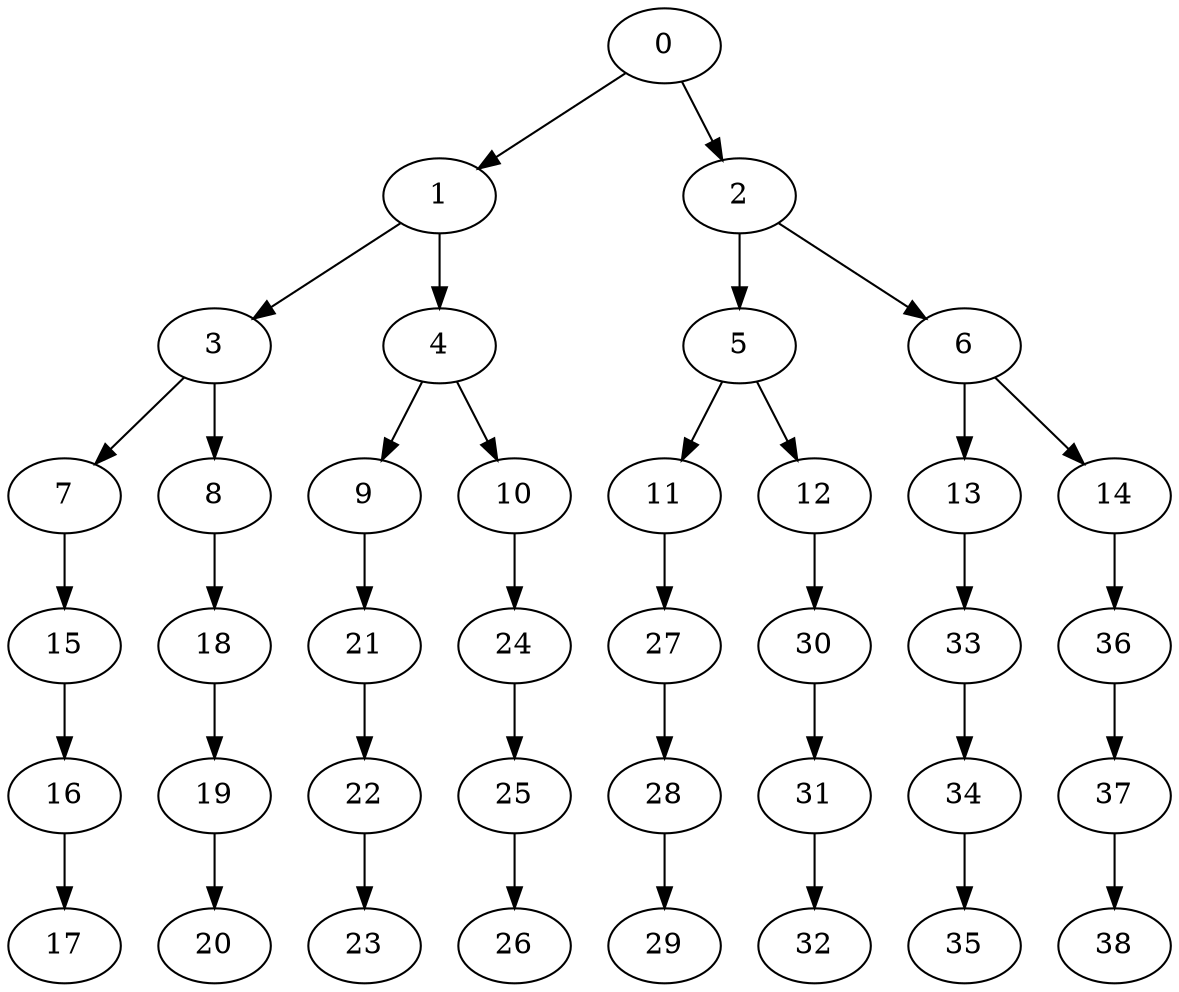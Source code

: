 strict digraph  {
0;
1;
2;
3;
4;
5;
6;
7;
8;
9;
10;
11;
12;
13;
14;
15;
16;
17;
18;
19;
20;
21;
22;
23;
24;
25;
26;
27;
28;
29;
30;
31;
32;
33;
34;
35;
36;
37;
38;
0 -> 1;
0 -> 2;
1 -> 3;
1 -> 4;
2 -> 5;
2 -> 6;
3 -> 7;
3 -> 8;
4 -> 9;
4 -> 10;
5 -> 11;
5 -> 12;
6 -> 13;
6 -> 14;
7 -> 15;
8 -> 18;
9 -> 21;
10 -> 24;
11 -> 27;
12 -> 30;
13 -> 33;
14 -> 36;
15 -> 16;
16 -> 17;
18 -> 19;
19 -> 20;
21 -> 22;
22 -> 23;
24 -> 25;
25 -> 26;
27 -> 28;
28 -> 29;
30 -> 31;
31 -> 32;
33 -> 34;
34 -> 35;
36 -> 37;
37 -> 38;
}
